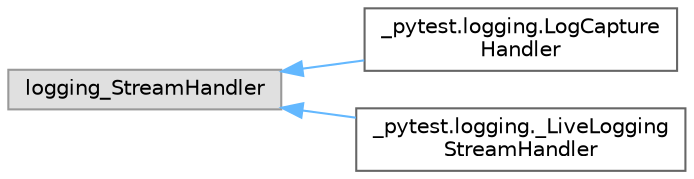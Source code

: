 digraph "Graphical Class Hierarchy"
{
 // LATEX_PDF_SIZE
  bgcolor="transparent";
  edge [fontname=Helvetica,fontsize=10,labelfontname=Helvetica,labelfontsize=10];
  node [fontname=Helvetica,fontsize=10,shape=box,height=0.2,width=0.4];
  rankdir="LR";
  Node0 [id="Node000000",label="logging_StreamHandler",height=0.2,width=0.4,color="grey60", fillcolor="#E0E0E0", style="filled",tooltip=" "];
  Node0 -> Node1 [id="edge1985_Node000000_Node000001",dir="back",color="steelblue1",style="solid",tooltip=" "];
  Node1 [id="Node000001",label="_pytest.logging.LogCapture\lHandler",height=0.2,width=0.4,color="grey40", fillcolor="white", style="filled",URL="$class__pytest_1_1logging_1_1_log_capture_handler.html",tooltip=" "];
  Node0 -> Node2 [id="edge1986_Node000000_Node000002",dir="back",color="steelblue1",style="solid",tooltip=" "];
  Node2 [id="Node000002",label="_pytest.logging._LiveLogging\lStreamHandler",height=0.2,width=0.4,color="grey40", fillcolor="white", style="filled",URL="$class__pytest_1_1logging_1_1___live_logging_stream_handler.html",tooltip=" "];
}
